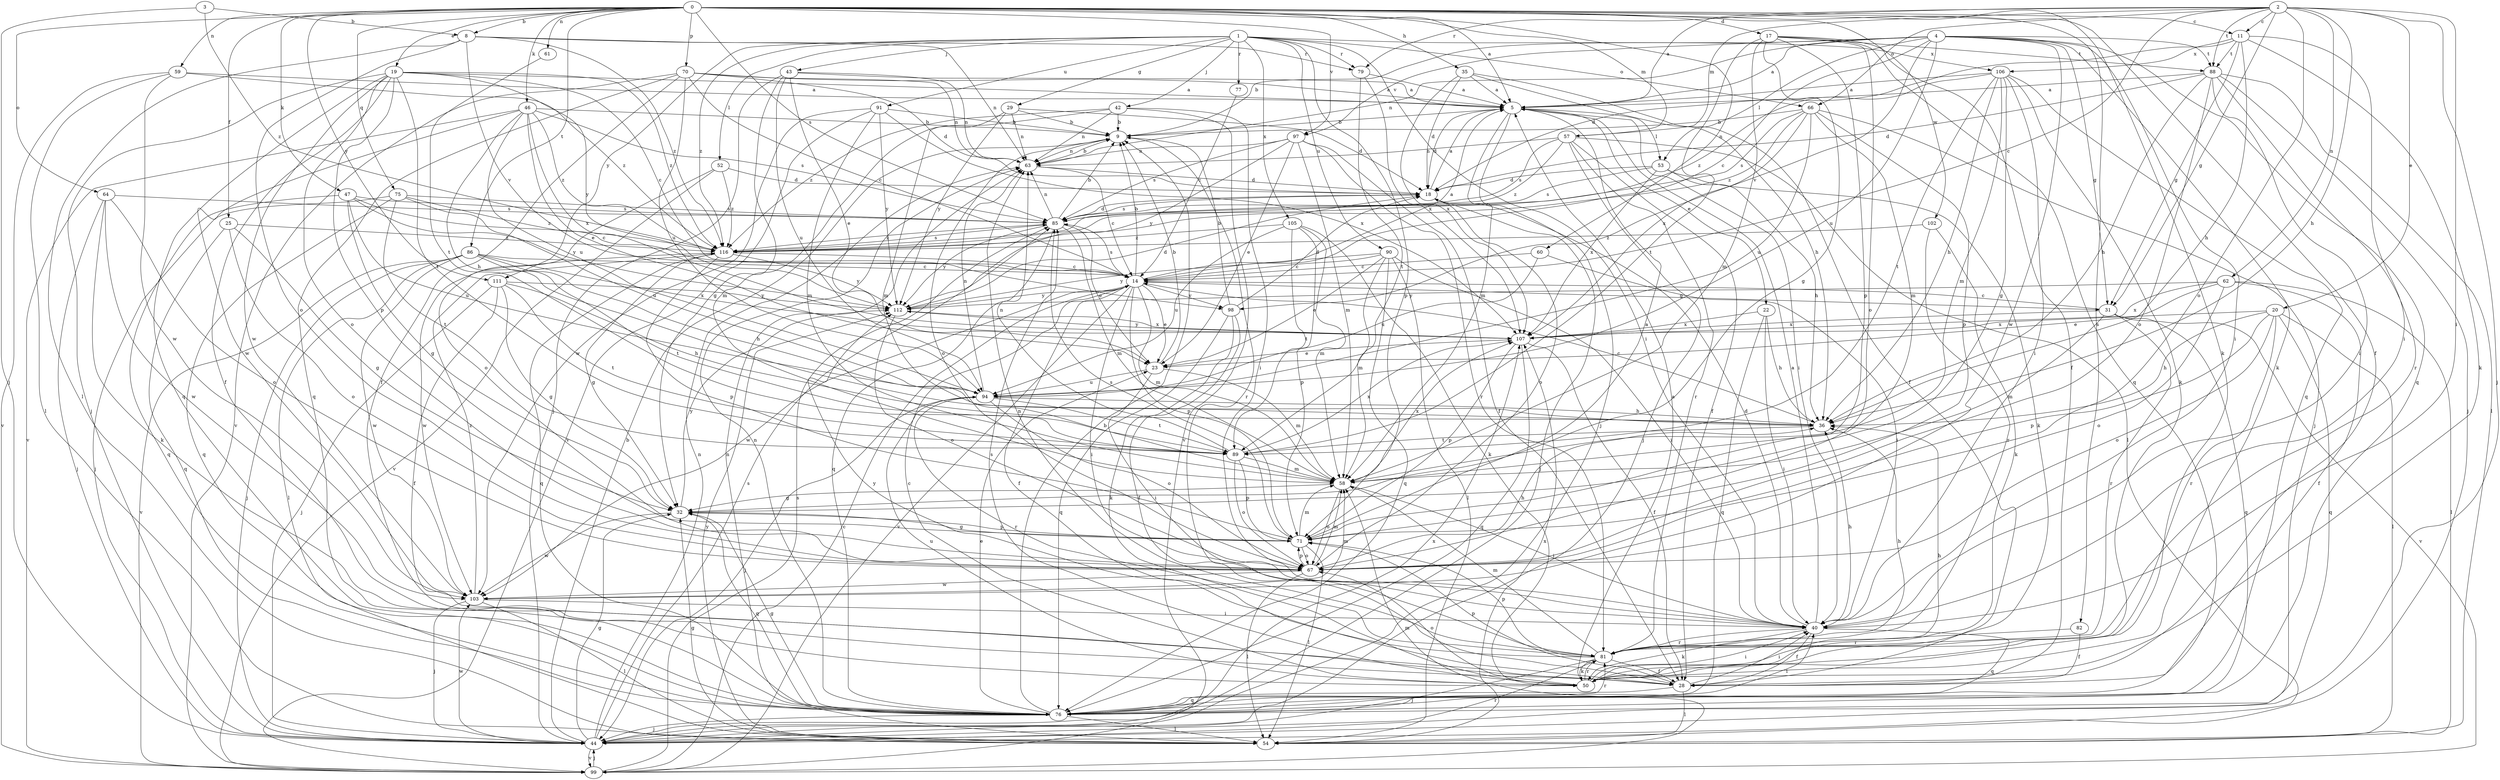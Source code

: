 strict digraph  {
0;
1;
2;
3;
4;
5;
8;
9;
11;
14;
17;
18;
19;
20;
22;
23;
25;
28;
29;
31;
32;
35;
36;
40;
42;
43;
44;
46;
47;
50;
52;
53;
54;
57;
58;
59;
60;
61;
62;
63;
64;
66;
67;
70;
71;
75;
76;
77;
79;
81;
82;
85;
86;
88;
89;
90;
91;
94;
97;
98;
99;
102;
103;
105;
106;
107;
111;
112;
116;
0 -> 5  [label=a];
0 -> 8  [label=b];
0 -> 11  [label=c];
0 -> 17  [label=d];
0 -> 19  [label=e];
0 -> 25  [label=f];
0 -> 28  [label=f];
0 -> 35  [label=h];
0 -> 46  [label=k];
0 -> 47  [label=k];
0 -> 50  [label=k];
0 -> 57  [label=m];
0 -> 59  [label=n];
0 -> 60  [label=n];
0 -> 61  [label=n];
0 -> 64  [label=o];
0 -> 70  [label=p];
0 -> 75  [label=q];
0 -> 82  [label=s];
0 -> 85  [label=s];
0 -> 86  [label=t];
0 -> 97  [label=v];
0 -> 102  [label=w];
0 -> 111  [label=y];
1 -> 29  [label=g];
1 -> 40  [label=i];
1 -> 42  [label=j];
1 -> 43  [label=j];
1 -> 52  [label=l];
1 -> 66  [label=o];
1 -> 71  [label=p];
1 -> 77  [label=r];
1 -> 79  [label=r];
1 -> 90  [label=u];
1 -> 91  [label=u];
1 -> 105  [label=x];
1 -> 106  [label=x];
1 -> 111  [label=y];
1 -> 116  [label=z];
2 -> 5  [label=a];
2 -> 11  [label=c];
2 -> 14  [label=c];
2 -> 20  [label=e];
2 -> 31  [label=g];
2 -> 36  [label=h];
2 -> 40  [label=i];
2 -> 44  [label=j];
2 -> 57  [label=m];
2 -> 62  [label=n];
2 -> 66  [label=o];
2 -> 67  [label=o];
2 -> 79  [label=r];
2 -> 88  [label=t];
3 -> 8  [label=b];
3 -> 44  [label=j];
3 -> 116  [label=z];
4 -> 5  [label=a];
4 -> 9  [label=b];
4 -> 14  [label=c];
4 -> 31  [label=g];
4 -> 40  [label=i];
4 -> 50  [label=k];
4 -> 53  [label=l];
4 -> 63  [label=n];
4 -> 76  [label=q];
4 -> 88  [label=t];
4 -> 94  [label=u];
4 -> 97  [label=v];
4 -> 98  [label=v];
4 -> 103  [label=w];
5 -> 9  [label=b];
5 -> 18  [label=d];
5 -> 22  [label=e];
5 -> 40  [label=i];
5 -> 44  [label=j];
5 -> 53  [label=l];
5 -> 58  [label=m];
8 -> 54  [label=l];
8 -> 63  [label=n];
8 -> 67  [label=o];
8 -> 79  [label=r];
8 -> 98  [label=v];
8 -> 116  [label=z];
9 -> 63  [label=n];
9 -> 67  [label=o];
9 -> 81  [label=r];
11 -> 18  [label=d];
11 -> 31  [label=g];
11 -> 36  [label=h];
11 -> 40  [label=i];
11 -> 50  [label=k];
11 -> 88  [label=t];
11 -> 106  [label=x];
14 -> 5  [label=a];
14 -> 9  [label=b];
14 -> 23  [label=e];
14 -> 28  [label=f];
14 -> 31  [label=g];
14 -> 40  [label=i];
14 -> 58  [label=m];
14 -> 71  [label=p];
14 -> 85  [label=s];
14 -> 98  [label=v];
14 -> 99  [label=v];
14 -> 103  [label=w];
14 -> 112  [label=y];
17 -> 28  [label=f];
17 -> 32  [label=g];
17 -> 58  [label=m];
17 -> 67  [label=o];
17 -> 71  [label=p];
17 -> 76  [label=q];
17 -> 88  [label=t];
17 -> 89  [label=t];
18 -> 5  [label=a];
18 -> 44  [label=j];
18 -> 67  [label=o];
18 -> 85  [label=s];
19 -> 5  [label=a];
19 -> 14  [label=c];
19 -> 28  [label=f];
19 -> 44  [label=j];
19 -> 67  [label=o];
19 -> 71  [label=p];
19 -> 76  [label=q];
19 -> 89  [label=t];
19 -> 103  [label=w];
19 -> 112  [label=y];
19 -> 116  [label=z];
20 -> 36  [label=h];
20 -> 54  [label=l];
20 -> 67  [label=o];
20 -> 71  [label=p];
20 -> 76  [label=q];
20 -> 81  [label=r];
20 -> 107  [label=x];
22 -> 36  [label=h];
22 -> 40  [label=i];
22 -> 76  [label=q];
22 -> 107  [label=x];
23 -> 9  [label=b];
23 -> 40  [label=i];
23 -> 58  [label=m];
23 -> 94  [label=u];
25 -> 32  [label=g];
25 -> 67  [label=o];
25 -> 76  [label=q];
25 -> 116  [label=z];
28 -> 40  [label=i];
28 -> 54  [label=l];
28 -> 71  [label=p];
28 -> 76  [label=q];
29 -> 9  [label=b];
29 -> 18  [label=d];
29 -> 58  [label=m];
29 -> 63  [label=n];
29 -> 112  [label=y];
31 -> 14  [label=c];
31 -> 58  [label=m];
31 -> 76  [label=q];
31 -> 81  [label=r];
31 -> 99  [label=v];
31 -> 107  [label=x];
32 -> 71  [label=p];
32 -> 76  [label=q];
32 -> 103  [label=w];
32 -> 112  [label=y];
35 -> 5  [label=a];
35 -> 18  [label=d];
35 -> 28  [label=f];
35 -> 36  [label=h];
35 -> 107  [label=x];
36 -> 14  [label=c];
36 -> 89  [label=t];
40 -> 5  [label=a];
40 -> 18  [label=d];
40 -> 28  [label=f];
40 -> 36  [label=h];
40 -> 50  [label=k];
40 -> 76  [label=q];
40 -> 81  [label=r];
42 -> 9  [label=b];
42 -> 40  [label=i];
42 -> 58  [label=m];
42 -> 63  [label=n];
42 -> 99  [label=v];
42 -> 116  [label=z];
43 -> 5  [label=a];
43 -> 23  [label=e];
43 -> 32  [label=g];
43 -> 44  [label=j];
43 -> 63  [label=n];
43 -> 94  [label=u];
44 -> 9  [label=b];
44 -> 32  [label=g];
44 -> 63  [label=n];
44 -> 81  [label=r];
44 -> 85  [label=s];
44 -> 99  [label=v];
44 -> 103  [label=w];
44 -> 107  [label=x];
46 -> 9  [label=b];
46 -> 23  [label=e];
46 -> 36  [label=h];
46 -> 85  [label=s];
46 -> 94  [label=u];
46 -> 99  [label=v];
46 -> 103  [label=w];
46 -> 107  [label=x];
46 -> 116  [label=z];
47 -> 32  [label=g];
47 -> 76  [label=q];
47 -> 85  [label=s];
47 -> 94  [label=u];
47 -> 112  [label=y];
47 -> 116  [label=z];
50 -> 5  [label=a];
50 -> 14  [label=c];
50 -> 36  [label=h];
50 -> 40  [label=i];
50 -> 67  [label=o];
50 -> 81  [label=r];
50 -> 85  [label=s];
50 -> 94  [label=u];
52 -> 18  [label=d];
52 -> 67  [label=o];
52 -> 99  [label=v];
52 -> 116  [label=z];
53 -> 18  [label=d];
53 -> 36  [label=h];
53 -> 50  [label=k];
53 -> 85  [label=s];
53 -> 107  [label=x];
54 -> 32  [label=g];
54 -> 63  [label=n];
54 -> 107  [label=x];
54 -> 112  [label=y];
57 -> 28  [label=f];
57 -> 44  [label=j];
57 -> 54  [label=l];
57 -> 63  [label=n];
57 -> 81  [label=r];
57 -> 85  [label=s];
57 -> 116  [label=z];
58 -> 32  [label=g];
58 -> 40  [label=i];
58 -> 67  [label=o];
58 -> 107  [label=x];
59 -> 5  [label=a];
59 -> 54  [label=l];
59 -> 99  [label=v];
59 -> 103  [label=w];
59 -> 116  [label=z];
60 -> 14  [label=c];
60 -> 40  [label=i];
60 -> 94  [label=u];
61 -> 89  [label=t];
62 -> 23  [label=e];
62 -> 28  [label=f];
62 -> 54  [label=l];
62 -> 67  [label=o];
62 -> 107  [label=x];
62 -> 112  [label=y];
63 -> 9  [label=b];
63 -> 14  [label=c];
63 -> 18  [label=d];
64 -> 44  [label=j];
64 -> 50  [label=k];
64 -> 67  [label=o];
64 -> 85  [label=s];
64 -> 103  [label=w];
66 -> 9  [label=b];
66 -> 44  [label=j];
66 -> 58  [label=m];
66 -> 71  [label=p];
66 -> 85  [label=s];
66 -> 94  [label=u];
66 -> 107  [label=x];
66 -> 116  [label=z];
67 -> 36  [label=h];
67 -> 54  [label=l];
67 -> 58  [label=m];
67 -> 71  [label=p];
67 -> 103  [label=w];
70 -> 5  [label=a];
70 -> 14  [label=c];
70 -> 18  [label=d];
70 -> 28  [label=f];
70 -> 63  [label=n];
70 -> 76  [label=q];
70 -> 94  [label=u];
70 -> 99  [label=v];
71 -> 5  [label=a];
71 -> 32  [label=g];
71 -> 54  [label=l];
71 -> 58  [label=m];
71 -> 67  [label=o];
71 -> 85  [label=s];
75 -> 14  [label=c];
75 -> 44  [label=j];
75 -> 76  [label=q];
75 -> 85  [label=s];
75 -> 89  [label=t];
75 -> 94  [label=u];
76 -> 9  [label=b];
76 -> 23  [label=e];
76 -> 32  [label=g];
76 -> 40  [label=i];
76 -> 44  [label=j];
76 -> 54  [label=l];
76 -> 63  [label=n];
76 -> 81  [label=r];
77 -> 14  [label=c];
79 -> 5  [label=a];
79 -> 89  [label=t];
79 -> 107  [label=x];
81 -> 28  [label=f];
81 -> 36  [label=h];
81 -> 44  [label=j];
81 -> 50  [label=k];
81 -> 58  [label=m];
81 -> 63  [label=n];
81 -> 71  [label=p];
81 -> 112  [label=y];
82 -> 28  [label=f];
82 -> 81  [label=r];
85 -> 9  [label=b];
85 -> 18  [label=d];
85 -> 23  [label=e];
85 -> 58  [label=m];
85 -> 63  [label=n];
85 -> 76  [label=q];
85 -> 112  [label=y];
85 -> 116  [label=z];
86 -> 14  [label=c];
86 -> 36  [label=h];
86 -> 44  [label=j];
86 -> 54  [label=l];
86 -> 89  [label=t];
86 -> 99  [label=v];
86 -> 103  [label=w];
86 -> 107  [label=x];
88 -> 5  [label=a];
88 -> 18  [label=d];
88 -> 36  [label=h];
88 -> 40  [label=i];
88 -> 44  [label=j];
88 -> 54  [label=l];
88 -> 67  [label=o];
88 -> 81  [label=r];
89 -> 58  [label=m];
89 -> 63  [label=n];
89 -> 67  [label=o];
89 -> 71  [label=p];
89 -> 107  [label=x];
90 -> 14  [label=c];
90 -> 23  [label=e];
90 -> 40  [label=i];
90 -> 54  [label=l];
90 -> 58  [label=m];
90 -> 76  [label=q];
90 -> 112  [label=y];
91 -> 9  [label=b];
91 -> 58  [label=m];
91 -> 99  [label=v];
91 -> 103  [label=w];
91 -> 107  [label=x];
91 -> 112  [label=y];
94 -> 36  [label=h];
94 -> 44  [label=j];
94 -> 63  [label=n];
94 -> 67  [label=o];
94 -> 81  [label=r];
94 -> 89  [label=t];
97 -> 23  [label=e];
97 -> 28  [label=f];
97 -> 58  [label=m];
97 -> 63  [label=n];
97 -> 81  [label=r];
97 -> 85  [label=s];
97 -> 112  [label=y];
98 -> 9  [label=b];
98 -> 18  [label=d];
98 -> 28  [label=f];
98 -> 50  [label=k];
98 -> 76  [label=q];
99 -> 14  [label=c];
99 -> 44  [label=j];
99 -> 58  [label=m];
99 -> 85  [label=s];
102 -> 50  [label=k];
102 -> 81  [label=r];
102 -> 116  [label=z];
103 -> 40  [label=i];
103 -> 44  [label=j];
103 -> 54  [label=l];
103 -> 58  [label=m];
103 -> 116  [label=z];
105 -> 50  [label=k];
105 -> 58  [label=m];
105 -> 71  [label=p];
105 -> 89  [label=t];
105 -> 94  [label=u];
105 -> 116  [label=z];
106 -> 5  [label=a];
106 -> 32  [label=g];
106 -> 36  [label=h];
106 -> 40  [label=i];
106 -> 50  [label=k];
106 -> 58  [label=m];
106 -> 76  [label=q];
106 -> 89  [label=t];
106 -> 116  [label=z];
107 -> 23  [label=e];
107 -> 28  [label=f];
107 -> 71  [label=p];
107 -> 76  [label=q];
107 -> 112  [label=y];
111 -> 28  [label=f];
111 -> 32  [label=g];
111 -> 36  [label=h];
111 -> 44  [label=j];
111 -> 89  [label=t];
111 -> 112  [label=y];
112 -> 18  [label=d];
112 -> 67  [label=o];
112 -> 107  [label=x];
116 -> 14  [label=c];
116 -> 32  [label=g];
116 -> 71  [label=p];
116 -> 76  [label=q];
116 -> 85  [label=s];
116 -> 103  [label=w];
116 -> 112  [label=y];
}
